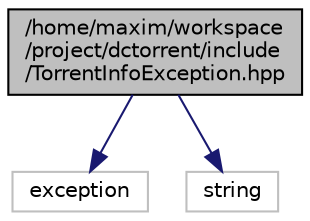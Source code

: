 digraph "/home/maxim/workspace/project/dctorrent/include/TorrentInfoException.hpp"
{
  edge [fontname="Helvetica",fontsize="10",labelfontname="Helvetica",labelfontsize="10"];
  node [fontname="Helvetica",fontsize="10",shape=record];
  Node184 [label="/home/maxim/workspace\l/project/dctorrent/include\l/TorrentInfoException.hpp",height=0.2,width=0.4,color="black", fillcolor="grey75", style="filled", fontcolor="black"];
  Node184 -> Node185 [color="midnightblue",fontsize="10",style="solid",fontname="Helvetica"];
  Node185 [label="exception",height=0.2,width=0.4,color="grey75", fillcolor="white", style="filled"];
  Node184 -> Node186 [color="midnightblue",fontsize="10",style="solid",fontname="Helvetica"];
  Node186 [label="string",height=0.2,width=0.4,color="grey75", fillcolor="white", style="filled"];
}
